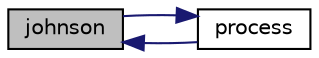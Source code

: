 digraph "johnson"
{
  edge [fontname="Helvetica",fontsize="10",labelfontname="Helvetica",labelfontsize="10"];
  node [fontname="Helvetica",fontsize="10",shape=record];
  rankdir="LR";
  Node37 [label="johnson",height=0.2,width=0.4,color="black", fillcolor="grey75", style="filled", fontcolor="black"];
  Node37 -> Node38 [dir="back",color="midnightblue",fontsize="10",style="solid",fontname="Helvetica"];
  Node38 [label="process",height=0.2,width=0.4,color="black", fillcolor="white", style="filled",URL="$johnson_8c.html#a99c400bfc9956ba2b5180fa07e2875d4"];
  Node38 -> Node37 [dir="back",color="midnightblue",fontsize="10",style="solid",fontname="Helvetica"];
}
